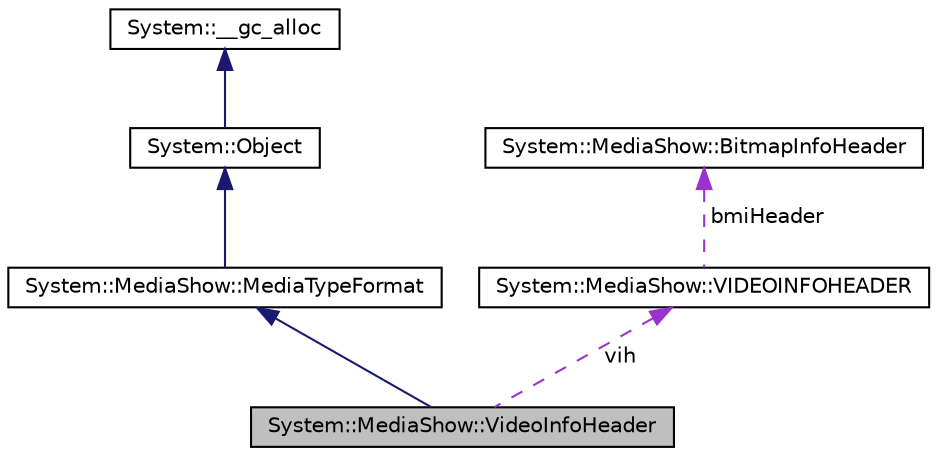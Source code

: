 digraph G
{
  edge [fontname="Helvetica",fontsize="10",labelfontname="Helvetica",labelfontsize="10"];
  node [fontname="Helvetica",fontsize="10",shape=record];
  Node1 [label="System::MediaShow::VideoInfoHeader",height=0.2,width=0.4,color="black", fillcolor="grey75", style="filled" fontcolor="black"];
  Node2 -> Node1 [dir="back",color="midnightblue",fontsize="10",style="solid",fontname="Helvetica"];
  Node2 [label="System::MediaShow::MediaTypeFormat",height=0.2,width=0.4,color="black", fillcolor="white", style="filled",URL="$class_system_1_1_media_show_1_1_media_type_format.html"];
  Node3 -> Node2 [dir="back",color="midnightblue",fontsize="10",style="solid",fontname="Helvetica"];
  Node3 [label="System::Object",height=0.2,width=0.4,color="black", fillcolor="white", style="filled",URL="$class_system_1_1_object.html"];
  Node4 -> Node3 [dir="back",color="midnightblue",fontsize="10",style="solid",fontname="Helvetica"];
  Node4 [label="System::__gc_alloc",height=0.2,width=0.4,color="black", fillcolor="white", style="filled",URL="$class_system_1_1____gc__alloc.html"];
  Node5 -> Node1 [dir="back",color="darkorchid3",fontsize="10",style="dashed",label=" vih" ,fontname="Helvetica"];
  Node5 [label="System::MediaShow::VIDEOINFOHEADER",height=0.2,width=0.4,color="black", fillcolor="white", style="filled",URL="$struct_system_1_1_media_show_1_1_v_i_d_e_o_i_n_f_o_h_e_a_d_e_r.html"];
  Node6 -> Node5 [dir="back",color="darkorchid3",fontsize="10",style="dashed",label=" bmiHeader" ,fontname="Helvetica"];
  Node6 [label="System::MediaShow::BitmapInfoHeader",height=0.2,width=0.4,color="black", fillcolor="white", style="filled",URL="$struct_system_1_1_media_show_1_1_bitmap_info_header.html"];
}
